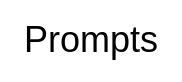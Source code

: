 <mxfile version="24.7.14">
  <diagram name="第 1 页" id="dIRxvlyI1HhwIaxbLB_8">
    <mxGraphModel dx="1607" dy="1023" grid="1" gridSize="10" guides="1" tooltips="1" connect="1" arrows="1" fold="1" page="1" pageScale="1" pageWidth="1654" pageHeight="1169" math="0" shadow="0">
      <root>
        <mxCell id="0" />
        <mxCell id="1" parent="0" />
        <mxCell id="xIlgxLBxDUJ2IaUmx_QX-1" value="&lt;font style=&quot;font-size: 18px;&quot;&gt;Prompts&lt;/font&gt;" style="text;html=1;align=center;verticalAlign=middle;resizable=0;points=[];autosize=1;strokeColor=none;fillColor=none;" vertex="1" parent="1">
          <mxGeometry x="68" y="130" width="90" height="40" as="geometry" />
        </mxCell>
      </root>
    </mxGraphModel>
  </diagram>
</mxfile>
